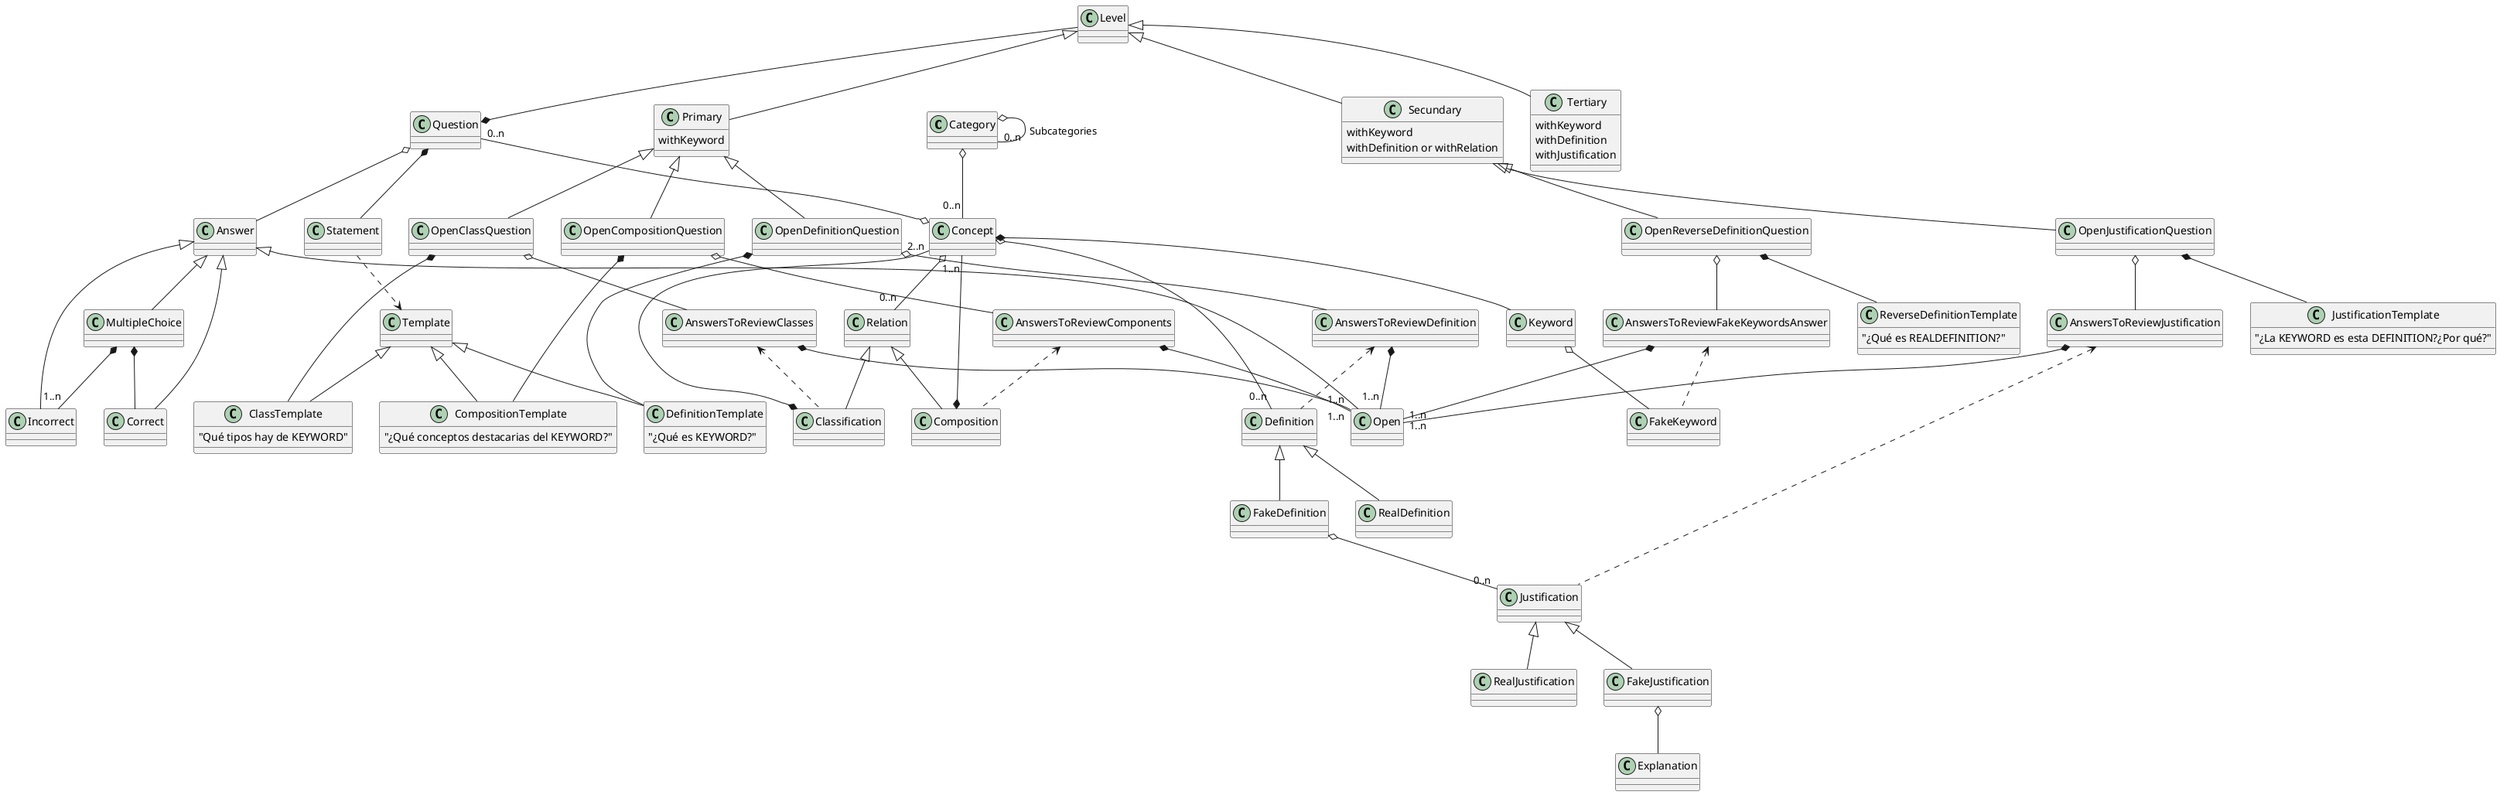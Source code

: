 @startuml ConceptDomainDetail

class Category 

class Concept

class Keyword

class FakeKeyword

class Definition

class RealDefinition

class FakeDefinition

class Justification

class RealJustification

class FakeJustification

class Explanation

class Relation

class Classification

class Composition

class Level

class Primary {
    withKeyword
}

class Secundary {
    withKeyword
    withDefinition or withRelation
}

class Tertiary {
    withKeyword
    withDefinition
    withJustification
}

class OpenDefinitionQuestion 

class OpenClassQuestion

class OpenCompositionQuestion 

class OpenReverseDefinitionQuestion

class OpenJustificationQuestion

class Question

class Statement

class Template

class DefinitionTemplate {
    "¿Qué es KEYWORD?"
}

class ClassTemplate {
    "Qué tipos hay de KEYWORD"
}

class CompositionTemplate {
 "¿Qué conceptos destacarias del KEYWORD?"
}

class JustificationTemplate {
 "¿La KEYWORD es esta DEFINITION?¿Por qué?"
}

class ReverseDefinitionTemplate {
    "¿Qué es REALDEFINITION?"
}

class Answer

class Open 

class MultipleChoice

class Correct

class Incorrect

class AnswersToReviewDefinition

class AnswersToReviewJustification  

class AnswersToReviewFakeKeywordsAnswer

class AnswersToReviewClasses 

Category o--"0..n" Category : Subcategories

Category o-- "0..n" Concept
Concept *-- Keyword
Keyword o-- FakeKeyword
Concept o--"0..n" Definition
Definition <|-- RealDefinition
Definition <|-- FakeDefinition
FakeDefinition o-- "0..n" Justification
Justification <|-- RealJustification
Justification <|-- FakeJustification
FakeJustification o-- Explanation

Concept o-- "0..n" Relation
Relation <|-- Classification
Relation <|-- Composition
'CONSULTAR SENTIDO DE RELACION A OTROS CONCEPTOS
Classification *-- "2..n" Concept
Composition *-- "1..n" Concept

Level <|-- Primary
Level <|-- Secundary
Level <|-- Tertiary

Template <|-- DefinitionTemplate
Template <|-- ClassTemplate
Template <|-- CompositionTemplate

Primary <|-- OpenDefinitionQuestion
OpenDefinitionQuestion *-- DefinitionTemplate
'DefinitionTemplate ..> Keyword
OpenDefinitionQuestion o-- AnswersToReviewDefinition
AnswersToReviewDefinition *-- "1..n" Open
AnswersToReviewDefinition <.. Definition

Primary <|-- OpenClassQuestion
OpenClassQuestion *-- ClassTemplate
'ClassTemplate ..> Keyword
OpenClassQuestion o-- AnswersToReviewClasses
AnswersToReviewClasses *-- "1..n" Open
AnswersToReviewClasses <.. Classification

Primary <|-- OpenCompositionQuestion
OpenCompositionQuestion *-- CompositionTemplate
'CompositionTemplate..> Keyword
OpenCompositionQuestion o-- AnswersToReviewComponents
AnswersToReviewComponents *-- "1..n" Open
AnswersToReviewComponents <.. Composition

Secundary <|-- OpenReverseDefinitionQuestion
OpenReverseDefinitionQuestion *-- ReverseDefinitionTemplate
OpenReverseDefinitionQuestion o-- AnswersToReviewFakeKeywordsAnswer
AnswersToReviewFakeKeywordsAnswer *-- "1..n" Open
AnswersToReviewFakeKeywordsAnswer <.. FakeKeyword

Secundary <|-- OpenJustificationQuestion
OpenJustificationQuestion *-- JustificationTemplate
OpenJustificationQuestion o-- AnswersToReviewJustification
AnswersToReviewJustification *-- "1..n" Open
AnswersToReviewJustification <.. Justification

Question "0..n" --o Concept
Level --* Question
'Question <|-- MultipleChoice
'Question <|-- Open
Question *--  Statement
Statement ..> Template
Question o-- Answer
MultipleChoice *--"1..n" Incorrect
MultipleChoice *-- Correct
Answer <|-- Correct
Answer <|-- Incorrect
Answer <|-- Open
Answer <|-- MultipleChoice

@enduml
 
'MultipleChoiceTertiaryX:
'"Es cierto que la CLAVE no es FAKEDEFINITION porque FAKEJUSTIFICACION"
'    + 1 correct answer:
'"No porque la justificación es falsa"
 '   + 3 incorrect answer:
'"Sí, por FAKEJUSTIFICATION"...
    







